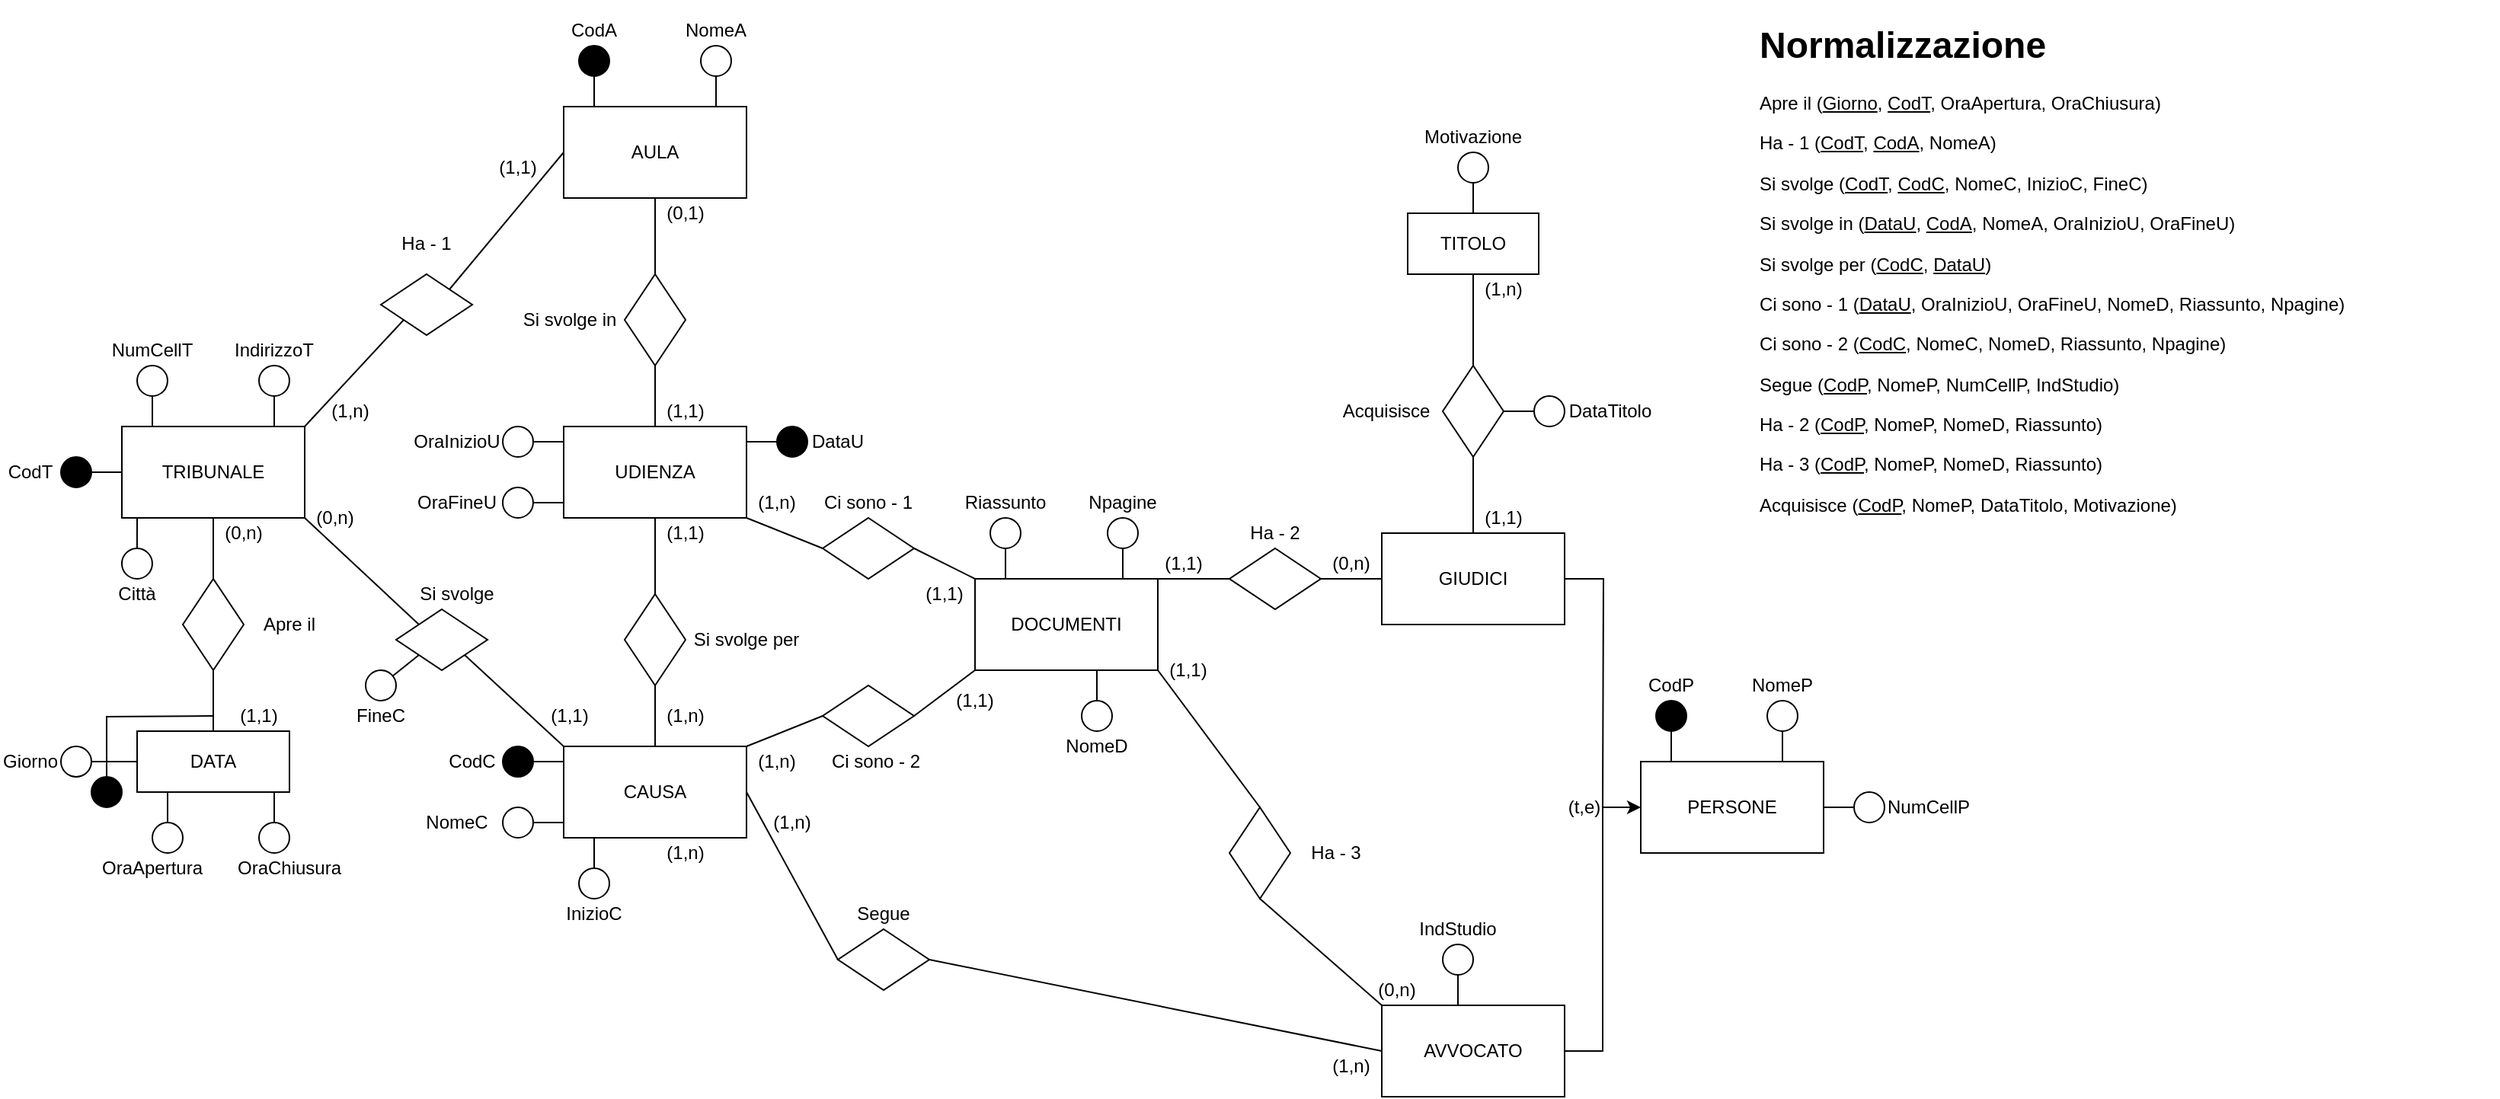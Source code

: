 <mxfile version="14.6.9" type="device"><diagram id="Ndu9zsTPz_7aurRBfCIU" name="Page-1"><mxGraphModel dx="1185" dy="635" grid="1" gridSize="10" guides="1" tooltips="1" connect="1" arrows="1" fold="1" page="1" pageScale="1" pageWidth="827" pageHeight="1169" math="0" shadow="0"><root><mxCell id="0"/><mxCell id="1" parent="0"/><mxCell id="e5RUTlTBGADZeoMWvT_n-63" style="edgeStyle=none;rounded=0;orthogonalLoop=1;jettySize=auto;html=1;exitX=1;exitY=1;exitDx=0;exitDy=0;entryX=0;entryY=0;entryDx=0;entryDy=0;endArrow=none;endFill=0;startArrow=none;" edge="1" parent="1" source="e5RUTlTBGADZeoMWvT_n-64" target="_wvKnm0I2dnZQ-e_PtIy-4"><mxGeometry relative="1" as="geometry"/></mxCell><mxCell id="_wvKnm0I2dnZQ-e_PtIy-1" value="TRIBUNALE" style="rounded=0;whiteSpace=wrap;html=1;" parent="1" vertex="1"><mxGeometry x="80" y="300" width="120" height="60" as="geometry"/></mxCell><mxCell id="_wvKnm0I2dnZQ-e_PtIy-2" value="AULA" style="rounded=0;whiteSpace=wrap;html=1;" parent="1" vertex="1"><mxGeometry x="370" y="90" width="120" height="60" as="geometry"/></mxCell><mxCell id="_wvKnm0I2dnZQ-e_PtIy-16" style="edgeStyle=orthogonalEdgeStyle;rounded=0;orthogonalLoop=1;jettySize=auto;html=1;entryX=1;entryY=0.5;entryDx=0;entryDy=0;endArrow=none;endFill=0;" parent="1" source="_wvKnm0I2dnZQ-e_PtIy-3" target="_wvKnm0I2dnZQ-e_PtIy-13" edge="1"><mxGeometry relative="1" as="geometry"/></mxCell><mxCell id="_wvKnm0I2dnZQ-e_PtIy-17" style="rounded=0;orthogonalLoop=1;jettySize=auto;html=1;exitX=0;exitY=0.5;exitDx=0;exitDy=0;entryX=1;entryY=0;entryDx=0;entryDy=0;endArrow=none;endFill=0;" parent="1" source="_wvKnm0I2dnZQ-e_PtIy-2" target="_wvKnm0I2dnZQ-e_PtIy-11" edge="1"><mxGeometry relative="1" as="geometry"/></mxCell><mxCell id="_wvKnm0I2dnZQ-e_PtIy-3" value="UDIENZA" style="rounded=0;whiteSpace=wrap;html=1;" parent="1" vertex="1"><mxGeometry x="370" y="300" width="120" height="60" as="geometry"/></mxCell><mxCell id="e5RUTlTBGADZeoMWvT_n-14" style="edgeStyle=none;rounded=0;orthogonalLoop=1;jettySize=auto;html=1;exitX=1;exitY=0;exitDx=0;exitDy=0;entryX=1;entryY=0.5;entryDx=0;entryDy=0;endArrow=none;endFill=0;" edge="1" parent="1" source="_wvKnm0I2dnZQ-e_PtIy-4" target="e5RUTlTBGADZeoMWvT_n-4"><mxGeometry relative="1" as="geometry"/></mxCell><mxCell id="_wvKnm0I2dnZQ-e_PtIy-4" value="CAUSA" style="rounded=0;whiteSpace=wrap;html=1;" parent="1" vertex="1"><mxGeometry x="370" y="510" width="120" height="60" as="geometry"/></mxCell><mxCell id="e5RUTlTBGADZeoMWvT_n-113" style="edgeStyle=none;rounded=0;orthogonalLoop=1;jettySize=auto;html=1;exitX=0;exitY=0.5;exitDx=0;exitDy=0;entryX=1;entryY=1;entryDx=0;entryDy=0;endArrow=none;endFill=0;startArrow=none;" edge="1" parent="1" source="e5RUTlTBGADZeoMWvT_n-114" target="_wvKnm0I2dnZQ-e_PtIy-3"><mxGeometry relative="1" as="geometry"/></mxCell><mxCell id="_wvKnm0I2dnZQ-e_PtIy-5" value="DOCUMENTI" style="rounded=0;whiteSpace=wrap;html=1;" parent="1" vertex="1"><mxGeometry x="640" y="400" width="120" height="60" as="geometry"/></mxCell><mxCell id="e5RUTlTBGADZeoMWvT_n-24" style="edgeStyle=orthogonalEdgeStyle;rounded=0;orthogonalLoop=1;jettySize=auto;html=1;exitX=1;exitY=0.5;exitDx=0;exitDy=0;endArrow=none;endFill=0;" edge="1" parent="1" source="_wvKnm0I2dnZQ-e_PtIy-7"><mxGeometry relative="1" as="geometry"><mxPoint x="1052" y="550" as="targetPoint"/><mxPoint x="1029" y="390" as="sourcePoint"/></mxGeometry></mxCell><mxCell id="_wvKnm0I2dnZQ-e_PtIy-7" value="&lt;span&gt;GIUDICI&lt;/span&gt;" style="rounded=0;whiteSpace=wrap;html=1;" parent="1" vertex="1"><mxGeometry x="907" y="370" width="120" height="60" as="geometry"/></mxCell><mxCell id="e5RUTlTBGADZeoMWvT_n-18" style="edgeStyle=none;rounded=0;orthogonalLoop=1;jettySize=auto;html=1;exitX=0;exitY=0;exitDx=0;exitDy=0;entryX=1;entryY=0.5;entryDx=0;entryDy=0;endArrow=none;endFill=0;" edge="1" parent="1" source="_wvKnm0I2dnZQ-e_PtIy-8" target="e5RUTlTBGADZeoMWvT_n-6"><mxGeometry relative="1" as="geometry"/></mxCell><mxCell id="e5RUTlTBGADZeoMWvT_n-21" style="edgeStyle=none;rounded=0;orthogonalLoop=1;jettySize=auto;html=1;exitX=0.5;exitY=0;exitDx=0;exitDy=0;entryX=1;entryY=0.5;entryDx=0;entryDy=0;endArrow=none;endFill=0;" edge="1" parent="1" source="_wvKnm0I2dnZQ-e_PtIy-7" target="e5RUTlTBGADZeoMWvT_n-7"><mxGeometry relative="1" as="geometry"/></mxCell><mxCell id="e5RUTlTBGADZeoMWvT_n-23" style="edgeStyle=orthogonalEdgeStyle;rounded=0;orthogonalLoop=1;jettySize=auto;html=1;endArrow=classic;endFill=1;entryX=0;entryY=0.5;entryDx=0;entryDy=0;" edge="1" parent="1" source="_wvKnm0I2dnZQ-e_PtIy-8" target="_wvKnm0I2dnZQ-e_PtIy-9"><mxGeometry relative="1" as="geometry"><mxPoint x="1047" y="550" as="targetPoint"/></mxGeometry></mxCell><mxCell id="_wvKnm0I2dnZQ-e_PtIy-8" value="AVVOCATO" style="rounded=0;whiteSpace=wrap;html=1;" parent="1" vertex="1"><mxGeometry x="907" y="680" width="120" height="60" as="geometry"/></mxCell><mxCell id="_wvKnm0I2dnZQ-e_PtIy-9" value="PERSONE" style="rounded=0;whiteSpace=wrap;html=1;" parent="1" vertex="1"><mxGeometry x="1077" y="520" width="120" height="60" as="geometry"/></mxCell><mxCell id="_wvKnm0I2dnZQ-e_PtIy-10" value="TITOLO" style="rounded=0;whiteSpace=wrap;html=1;" parent="1" vertex="1"><mxGeometry x="924" y="160" width="86" height="40" as="geometry"/></mxCell><mxCell id="_wvKnm0I2dnZQ-e_PtIy-18" style="rounded=0;orthogonalLoop=1;jettySize=auto;html=1;exitX=0;exitY=1;exitDx=0;exitDy=0;entryX=1;entryY=0;entryDx=0;entryDy=0;endArrow=none;endFill=0;" parent="1" source="_wvKnm0I2dnZQ-e_PtIy-11" target="_wvKnm0I2dnZQ-e_PtIy-1" edge="1"><mxGeometry relative="1" as="geometry"/></mxCell><mxCell id="_wvKnm0I2dnZQ-e_PtIy-11" value="" style="rhombus;whiteSpace=wrap;html=1;" parent="1" vertex="1"><mxGeometry x="250" y="200" width="60" height="40" as="geometry"/></mxCell><mxCell id="_wvKnm0I2dnZQ-e_PtIy-15" style="edgeStyle=orthogonalEdgeStyle;rounded=0;orthogonalLoop=1;jettySize=auto;html=1;exitX=0;exitY=0.5;exitDx=0;exitDy=0;entryX=0.5;entryY=1;entryDx=0;entryDy=0;endArrow=none;endFill=0;" parent="1" source="_wvKnm0I2dnZQ-e_PtIy-13" target="_wvKnm0I2dnZQ-e_PtIy-2" edge="1"><mxGeometry relative="1" as="geometry"/></mxCell><mxCell id="_wvKnm0I2dnZQ-e_PtIy-13" value="" style="rhombus;whiteSpace=wrap;html=1;direction=south;" parent="1" vertex="1"><mxGeometry x="410" y="200" width="40" height="60" as="geometry"/></mxCell><mxCell id="_wvKnm0I2dnZQ-e_PtIy-20" style="edgeStyle=orthogonalEdgeStyle;rounded=0;orthogonalLoop=1;jettySize=auto;html=1;entryX=0.5;entryY=1;entryDx=0;entryDy=0;endArrow=none;endFill=0;" parent="1" source="_wvKnm0I2dnZQ-e_PtIy-19" target="_wvKnm0I2dnZQ-e_PtIy-3" edge="1"><mxGeometry relative="1" as="geometry"/></mxCell><mxCell id="_wvKnm0I2dnZQ-e_PtIy-21" style="edgeStyle=orthogonalEdgeStyle;rounded=0;orthogonalLoop=1;jettySize=auto;html=1;exitX=1;exitY=0.5;exitDx=0;exitDy=0;entryX=0.5;entryY=0;entryDx=0;entryDy=0;endArrow=none;endFill=0;" parent="1" source="_wvKnm0I2dnZQ-e_PtIy-19" target="_wvKnm0I2dnZQ-e_PtIy-4" edge="1"><mxGeometry relative="1" as="geometry"/></mxCell><mxCell id="_wvKnm0I2dnZQ-e_PtIy-19" value="" style="rhombus;whiteSpace=wrap;html=1;direction=south;" parent="1" vertex="1"><mxGeometry x="410" y="410" width="40" height="60" as="geometry"/></mxCell><mxCell id="e5RUTlTBGADZeoMWvT_n-2" style="rounded=0;orthogonalLoop=1;jettySize=auto;html=1;entryX=0;entryY=0.5;entryDx=0;entryDy=0;endArrow=none;endFill=0;exitX=1;exitY=0.5;exitDx=0;exitDy=0;" edge="1" parent="1" source="e5RUTlTBGADZeoMWvT_n-1" target="_wvKnm0I2dnZQ-e_PtIy-8"><mxGeometry relative="1" as="geometry"/></mxCell><mxCell id="e5RUTlTBGADZeoMWvT_n-3" style="rounded=0;orthogonalLoop=1;jettySize=auto;html=1;exitX=0;exitY=0.5;exitDx=0;exitDy=0;entryX=1;entryY=0.5;entryDx=0;entryDy=0;endArrow=none;endFill=0;" edge="1" parent="1" source="e5RUTlTBGADZeoMWvT_n-1" target="_wvKnm0I2dnZQ-e_PtIy-4"><mxGeometry relative="1" as="geometry"/></mxCell><mxCell id="e5RUTlTBGADZeoMWvT_n-1" value="" style="rhombus;whiteSpace=wrap;html=1;" vertex="1" parent="1"><mxGeometry x="550" y="630" width="60" height="40" as="geometry"/></mxCell><mxCell id="e5RUTlTBGADZeoMWvT_n-15" style="edgeStyle=none;rounded=0;orthogonalLoop=1;jettySize=auto;html=1;exitX=0;exitY=0.5;exitDx=0;exitDy=0;entryX=0;entryY=1;entryDx=0;entryDy=0;endArrow=none;endFill=0;" edge="1" parent="1" source="e5RUTlTBGADZeoMWvT_n-4" target="_wvKnm0I2dnZQ-e_PtIy-5"><mxGeometry relative="1" as="geometry"/></mxCell><mxCell id="e5RUTlTBGADZeoMWvT_n-4" value="" style="rhombus;whiteSpace=wrap;html=1;direction=west;" vertex="1" parent="1"><mxGeometry x="540" y="470" width="60" height="40" as="geometry"/></mxCell><mxCell id="e5RUTlTBGADZeoMWvT_n-16" style="edgeStyle=none;rounded=0;orthogonalLoop=1;jettySize=auto;html=1;exitX=0;exitY=0.5;exitDx=0;exitDy=0;entryX=1;entryY=0;entryDx=0;entryDy=0;endArrow=none;endFill=0;" edge="1" parent="1" source="e5RUTlTBGADZeoMWvT_n-5" target="_wvKnm0I2dnZQ-e_PtIy-5"><mxGeometry relative="1" as="geometry"/></mxCell><mxCell id="e5RUTlTBGADZeoMWvT_n-17" style="edgeStyle=none;rounded=0;orthogonalLoop=1;jettySize=auto;html=1;exitX=1;exitY=0.5;exitDx=0;exitDy=0;entryX=0;entryY=0.5;entryDx=0;entryDy=0;endArrow=none;endFill=0;" edge="1" parent="1" source="e5RUTlTBGADZeoMWvT_n-5" target="_wvKnm0I2dnZQ-e_PtIy-7"><mxGeometry relative="1" as="geometry"/></mxCell><mxCell id="e5RUTlTBGADZeoMWvT_n-5" value="" style="rhombus;whiteSpace=wrap;html=1;" vertex="1" parent="1"><mxGeometry x="807" y="380" width="60" height="40" as="geometry"/></mxCell><mxCell id="e5RUTlTBGADZeoMWvT_n-19" style="edgeStyle=none;rounded=0;orthogonalLoop=1;jettySize=auto;html=1;exitX=0;exitY=0.5;exitDx=0;exitDy=0;entryX=1;entryY=1;entryDx=0;entryDy=0;endArrow=none;endFill=0;" edge="1" parent="1" source="e5RUTlTBGADZeoMWvT_n-6" target="_wvKnm0I2dnZQ-e_PtIy-5"><mxGeometry relative="1" as="geometry"/></mxCell><mxCell id="e5RUTlTBGADZeoMWvT_n-6" value="" style="rhombus;whiteSpace=wrap;html=1;direction=south;" vertex="1" parent="1"><mxGeometry x="807" y="550" width="40" height="60" as="geometry"/></mxCell><mxCell id="e5RUTlTBGADZeoMWvT_n-22" style="edgeStyle=none;rounded=0;orthogonalLoop=1;jettySize=auto;html=1;entryX=0.5;entryY=1;entryDx=0;entryDy=0;endArrow=none;endFill=0;exitX=0;exitY=0.5;exitDx=0;exitDy=0;" edge="1" parent="1" source="e5RUTlTBGADZeoMWvT_n-7" target="_wvKnm0I2dnZQ-e_PtIy-10"><mxGeometry relative="1" as="geometry"/></mxCell><mxCell id="e5RUTlTBGADZeoMWvT_n-7" value="" style="rhombus;whiteSpace=wrap;html=1;direction=south;" vertex="1" parent="1"><mxGeometry x="947" y="260" width="40" height="60" as="geometry"/></mxCell><mxCell id="e5RUTlTBGADZeoMWvT_n-10" value="DATA" style="rounded=0;whiteSpace=wrap;html=1;" vertex="1" parent="1"><mxGeometry x="90" y="500" width="100" height="40" as="geometry"/></mxCell><mxCell id="e5RUTlTBGADZeoMWvT_n-12" style="edgeStyle=none;rounded=0;orthogonalLoop=1;jettySize=auto;html=1;exitX=0;exitY=0.5;exitDx=0;exitDy=0;entryX=0.5;entryY=1;entryDx=0;entryDy=0;endArrow=none;endFill=0;" edge="1" parent="1" source="e5RUTlTBGADZeoMWvT_n-11" target="_wvKnm0I2dnZQ-e_PtIy-1"><mxGeometry relative="1" as="geometry"/></mxCell><mxCell id="e5RUTlTBGADZeoMWvT_n-13" style="edgeStyle=none;rounded=0;orthogonalLoop=1;jettySize=auto;html=1;exitX=1;exitY=0.5;exitDx=0;exitDy=0;entryX=0.5;entryY=0;entryDx=0;entryDy=0;endArrow=none;endFill=0;" edge="1" parent="1" source="e5RUTlTBGADZeoMWvT_n-11" target="e5RUTlTBGADZeoMWvT_n-10"><mxGeometry relative="1" as="geometry"/></mxCell><mxCell id="e5RUTlTBGADZeoMWvT_n-11" value="" style="rhombus;whiteSpace=wrap;html=1;direction=south;" vertex="1" parent="1"><mxGeometry x="120" y="400" width="40" height="60" as="geometry"/></mxCell><mxCell id="e5RUTlTBGADZeoMWvT_n-34" style="edgeStyle=orthogonalEdgeStyle;rounded=0;orthogonalLoop=1;jettySize=auto;html=1;endArrow=none;endFill=0;" edge="1" source="e5RUTlTBGADZeoMWvT_n-35" parent="1"><mxGeometry relative="1" as="geometry"><mxPoint x="89.97" y="520" as="targetPoint"/></mxGeometry></mxCell><mxCell id="e5RUTlTBGADZeoMWvT_n-35" value="" style="ellipse;whiteSpace=wrap;html=1;aspect=fixed;" vertex="1" parent="1"><mxGeometry x="40.0" y="510" width="20" height="20" as="geometry"/></mxCell><mxCell id="e5RUTlTBGADZeoMWvT_n-36" value="Giorno" style="text;html=1;strokeColor=none;fillColor=none;align=center;verticalAlign=middle;whiteSpace=wrap;rounded=0;" vertex="1" parent="1"><mxGeometry x="2.665e-14" y="510" width="40" height="20" as="geometry"/></mxCell><mxCell id="e5RUTlTBGADZeoMWvT_n-37" value="OraApertura" style="text;html=1;strokeColor=none;fillColor=none;align=center;verticalAlign=middle;whiteSpace=wrap;rounded=0;" vertex="1" parent="1"><mxGeometry x="80" y="580" width="40" height="20" as="geometry"/></mxCell><mxCell id="e5RUTlTBGADZeoMWvT_n-38" style="edgeStyle=orthogonalEdgeStyle;rounded=0;orthogonalLoop=1;jettySize=auto;html=1;startArrow=none;startFill=0;endArrow=none;endFill=0;" edge="1" source="e5RUTlTBGADZeoMWvT_n-39" parent="1"><mxGeometry relative="1" as="geometry"><mxPoint x="110" y="540" as="targetPoint"/></mxGeometry></mxCell><mxCell id="e5RUTlTBGADZeoMWvT_n-39" value="" style="ellipse;whiteSpace=wrap;html=1;aspect=fixed;fillColor=#FFFFFF;" vertex="1" parent="1"><mxGeometry x="100" y="560" width="20" height="20" as="geometry"/></mxCell><mxCell id="e5RUTlTBGADZeoMWvT_n-40" value="OraChiusura" style="text;html=1;strokeColor=none;fillColor=none;align=center;verticalAlign=middle;whiteSpace=wrap;rounded=0;" vertex="1" parent="1"><mxGeometry x="170" y="580" width="40" height="20" as="geometry"/></mxCell><mxCell id="e5RUTlTBGADZeoMWvT_n-41" style="edgeStyle=orthogonalEdgeStyle;rounded=0;orthogonalLoop=1;jettySize=auto;html=1;startArrow=none;startFill=0;endArrow=none;endFill=0;" edge="1" source="e5RUTlTBGADZeoMWvT_n-42" parent="1"><mxGeometry relative="1" as="geometry"><mxPoint x="180" y="540" as="targetPoint"/></mxGeometry></mxCell><mxCell id="e5RUTlTBGADZeoMWvT_n-42" value="" style="ellipse;whiteSpace=wrap;html=1;aspect=fixed;fillColor=#FFFFFF;" vertex="1" parent="1"><mxGeometry x="170" y="560" width="20" height="20" as="geometry"/></mxCell><mxCell id="e5RUTlTBGADZeoMWvT_n-43" value="(1,1)" style="text;html=1;strokeColor=none;fillColor=none;align=center;verticalAlign=middle;whiteSpace=wrap;rounded=0;" vertex="1" parent="1"><mxGeometry x="150" y="480" width="40" height="20" as="geometry"/></mxCell><mxCell id="e5RUTlTBGADZeoMWvT_n-44" value="Apre il" style="text;html=1;strokeColor=none;fillColor=none;align=center;verticalAlign=middle;whiteSpace=wrap;rounded=0;" vertex="1" parent="1"><mxGeometry x="170" y="420" width="40" height="20" as="geometry"/></mxCell><mxCell id="e5RUTlTBGADZeoMWvT_n-45" value="(0,n)" style="text;html=1;strokeColor=none;fillColor=none;align=center;verticalAlign=middle;whiteSpace=wrap;rounded=0;" vertex="1" parent="1"><mxGeometry x="140" y="360" width="40" height="20" as="geometry"/></mxCell><mxCell id="e5RUTlTBGADZeoMWvT_n-46" value="Città" style="text;html=1;strokeColor=none;fillColor=none;align=center;verticalAlign=middle;whiteSpace=wrap;rounded=0;" vertex="1" parent="1"><mxGeometry x="69.97" y="400" width="40" height="20" as="geometry"/></mxCell><mxCell id="e5RUTlTBGADZeoMWvT_n-47" style="edgeStyle=orthogonalEdgeStyle;rounded=0;orthogonalLoop=1;jettySize=auto;html=1;startArrow=none;startFill=0;endArrow=none;endFill=0;" edge="1" source="e5RUTlTBGADZeoMWvT_n-48" parent="1"><mxGeometry relative="1" as="geometry"><mxPoint x="89.97" y="360" as="targetPoint"/></mxGeometry></mxCell><mxCell id="e5RUTlTBGADZeoMWvT_n-48" value="" style="ellipse;whiteSpace=wrap;html=1;aspect=fixed;fillColor=#FFFFFF;" vertex="1" parent="1"><mxGeometry x="79.97" y="380" width="20" height="20" as="geometry"/></mxCell><mxCell id="e5RUTlTBGADZeoMWvT_n-49" style="edgeStyle=orthogonalEdgeStyle;rounded=0;orthogonalLoop=1;jettySize=auto;html=1;endArrow=none;endFill=0;" edge="1" source="e5RUTlTBGADZeoMWvT_n-50" parent="1"><mxGeometry relative="1" as="geometry"><mxPoint x="80" y="330" as="targetPoint"/></mxGeometry></mxCell><mxCell id="e5RUTlTBGADZeoMWvT_n-50" value="" style="ellipse;whiteSpace=wrap;html=1;aspect=fixed;fillColor=#000000;" vertex="1" parent="1"><mxGeometry x="40" y="320" width="20" height="20" as="geometry"/></mxCell><mxCell id="e5RUTlTBGADZeoMWvT_n-51" value="CodT" style="text;html=1;strokeColor=none;fillColor=none;align=center;verticalAlign=middle;whiteSpace=wrap;rounded=0;" vertex="1" parent="1"><mxGeometry y="320" width="40" height="20" as="geometry"/></mxCell><mxCell id="e5RUTlTBGADZeoMWvT_n-52" style="edgeStyle=orthogonalEdgeStyle;rounded=0;orthogonalLoop=1;jettySize=auto;html=1;exitX=0.25;exitY=0;exitDx=0;exitDy=0;endArrow=none;endFill=0;" edge="1" parent="1"><mxGeometry relative="1" as="geometry"><mxPoint x="100" y="280" as="targetPoint"/><mxPoint x="100" y="300" as="sourcePoint"/></mxGeometry></mxCell><mxCell id="e5RUTlTBGADZeoMWvT_n-53" value="NumCellT" style="text;html=1;strokeColor=none;fillColor=none;align=center;verticalAlign=middle;whiteSpace=wrap;rounded=0;" vertex="1" parent="1"><mxGeometry x="80" y="240" width="40" height="20" as="geometry"/></mxCell><mxCell id="e5RUTlTBGADZeoMWvT_n-54" value="" style="ellipse;whiteSpace=wrap;html=1;aspect=fixed;" vertex="1" parent="1"><mxGeometry x="90" y="260" width="20" height="20" as="geometry"/></mxCell><mxCell id="e5RUTlTBGADZeoMWvT_n-55" style="edgeStyle=orthogonalEdgeStyle;rounded=0;orthogonalLoop=1;jettySize=auto;html=1;exitX=0.25;exitY=0;exitDx=0;exitDy=0;endArrow=none;endFill=0;" edge="1" parent="1"><mxGeometry relative="1" as="geometry"><mxPoint x="180" y="280" as="targetPoint"/><mxPoint x="180" y="300" as="sourcePoint"/></mxGeometry></mxCell><mxCell id="e5RUTlTBGADZeoMWvT_n-56" value="IndirizzoT" style="text;html=1;strokeColor=none;fillColor=none;align=center;verticalAlign=middle;whiteSpace=wrap;rounded=0;" vertex="1" parent="1"><mxGeometry x="160" y="240" width="40" height="20" as="geometry"/></mxCell><mxCell id="e5RUTlTBGADZeoMWvT_n-57" value="" style="ellipse;whiteSpace=wrap;html=1;aspect=fixed;" vertex="1" parent="1"><mxGeometry x="170" y="260" width="20" height="20" as="geometry"/></mxCell><mxCell id="e5RUTlTBGADZeoMWvT_n-61" value="(1,n)" style="text;html=1;strokeColor=none;fillColor=none;align=center;verticalAlign=middle;whiteSpace=wrap;rounded=0;" vertex="1" parent="1"><mxGeometry x="210" y="280" width="40" height="20" as="geometry"/></mxCell><mxCell id="e5RUTlTBGADZeoMWvT_n-62" value="(1,1)" style="text;html=1;strokeColor=none;fillColor=none;align=center;verticalAlign=middle;whiteSpace=wrap;rounded=0;" vertex="1" parent="1"><mxGeometry x="320" y="120" width="40" height="20" as="geometry"/></mxCell><mxCell id="e5RUTlTBGADZeoMWvT_n-75" style="edgeStyle=none;rounded=0;orthogonalLoop=1;jettySize=auto;html=1;exitX=0;exitY=1;exitDx=0;exitDy=0;endArrow=none;endFill=0;" edge="1" parent="1" source="e5RUTlTBGADZeoMWvT_n-64" target="e5RUTlTBGADZeoMWvT_n-76"><mxGeometry relative="1" as="geometry"><mxPoint x="250" y="470" as="targetPoint"/></mxGeometry></mxCell><mxCell id="e5RUTlTBGADZeoMWvT_n-64" value="" style="rhombus;whiteSpace=wrap;html=1;fillColor=#FFFFFF;" vertex="1" parent="1"><mxGeometry x="260" y="420" width="60" height="40" as="geometry"/></mxCell><mxCell id="e5RUTlTBGADZeoMWvT_n-65" value="" style="edgeStyle=none;rounded=0;orthogonalLoop=1;jettySize=auto;html=1;exitX=1;exitY=1;exitDx=0;exitDy=0;entryX=0;entryY=0;entryDx=0;entryDy=0;endArrow=none;endFill=0;" edge="1" parent="1" source="_wvKnm0I2dnZQ-e_PtIy-1" target="e5RUTlTBGADZeoMWvT_n-64"><mxGeometry relative="1" as="geometry"><mxPoint x="200" y="360" as="sourcePoint"/><mxPoint x="370" y="510" as="targetPoint"/></mxGeometry></mxCell><mxCell id="e5RUTlTBGADZeoMWvT_n-66" value="Ha - 1" style="text;html=1;strokeColor=none;fillColor=none;align=center;verticalAlign=middle;whiteSpace=wrap;rounded=0;" vertex="1" parent="1"><mxGeometry x="260" y="170" width="40" height="20" as="geometry"/></mxCell><mxCell id="e5RUTlTBGADZeoMWvT_n-67" style="edgeStyle=orthogonalEdgeStyle;rounded=0;orthogonalLoop=1;jettySize=auto;html=1;exitX=0.25;exitY=0;exitDx=0;exitDy=0;endArrow=none;endFill=0;" edge="1" parent="1"><mxGeometry relative="1" as="geometry"><mxPoint x="390" y="70" as="targetPoint"/><mxPoint x="390" y="90" as="sourcePoint"/></mxGeometry></mxCell><mxCell id="e5RUTlTBGADZeoMWvT_n-68" value="CodA" style="text;html=1;strokeColor=none;fillColor=none;align=center;verticalAlign=middle;whiteSpace=wrap;rounded=0;" vertex="1" parent="1"><mxGeometry x="370" y="30" width="40" height="20" as="geometry"/></mxCell><mxCell id="e5RUTlTBGADZeoMWvT_n-69" value="" style="ellipse;whiteSpace=wrap;html=1;aspect=fixed;fillColor=#000000;" vertex="1" parent="1"><mxGeometry x="380" y="50" width="20" height="20" as="geometry"/></mxCell><mxCell id="e5RUTlTBGADZeoMWvT_n-70" style="edgeStyle=orthogonalEdgeStyle;rounded=0;orthogonalLoop=1;jettySize=auto;html=1;exitX=0.25;exitY=0;exitDx=0;exitDy=0;endArrow=none;endFill=0;" edge="1" parent="1"><mxGeometry relative="1" as="geometry"><mxPoint x="470" y="70" as="targetPoint"/><mxPoint x="470" y="90" as="sourcePoint"/></mxGeometry></mxCell><mxCell id="e5RUTlTBGADZeoMWvT_n-71" value="NomeA" style="text;html=1;strokeColor=none;fillColor=none;align=center;verticalAlign=middle;whiteSpace=wrap;rounded=0;" vertex="1" parent="1"><mxGeometry x="450" y="30" width="40" height="20" as="geometry"/></mxCell><mxCell id="e5RUTlTBGADZeoMWvT_n-72" value="" style="ellipse;whiteSpace=wrap;html=1;aspect=fixed;" vertex="1" parent="1"><mxGeometry x="460" y="50" width="20" height="20" as="geometry"/></mxCell><mxCell id="e5RUTlTBGADZeoMWvT_n-73" value="Si svolge in" style="text;html=1;strokeColor=none;fillColor=none;align=center;verticalAlign=middle;whiteSpace=wrap;rounded=0;" vertex="1" parent="1"><mxGeometry x="334" y="220" width="80" height="20" as="geometry"/></mxCell><mxCell id="e5RUTlTBGADZeoMWvT_n-74" value="Si svolge" style="text;html=1;strokeColor=none;fillColor=none;align=center;verticalAlign=middle;whiteSpace=wrap;rounded=0;" vertex="1" parent="1"><mxGeometry x="260" y="400" width="80" height="20" as="geometry"/></mxCell><mxCell id="e5RUTlTBGADZeoMWvT_n-76" value="" style="ellipse;whiteSpace=wrap;html=1;aspect=fixed;fillColor=#ffffff;" vertex="1" parent="1"><mxGeometry x="240" y="460" width="20" height="20" as="geometry"/></mxCell><mxCell id="e5RUTlTBGADZeoMWvT_n-77" value="FineC" style="text;html=1;strokeColor=none;fillColor=none;align=center;verticalAlign=middle;whiteSpace=wrap;rounded=0;" vertex="1" parent="1"><mxGeometry x="230" y="480" width="40" height="20" as="geometry"/></mxCell><mxCell id="e5RUTlTBGADZeoMWvT_n-87" value="(0,1)" style="text;html=1;strokeColor=none;fillColor=none;align=center;verticalAlign=middle;whiteSpace=wrap;rounded=0;" vertex="1" parent="1"><mxGeometry x="430" y="150" width="40" height="20" as="geometry"/></mxCell><mxCell id="e5RUTlTBGADZeoMWvT_n-88" value="(1,1)" style="text;html=1;strokeColor=none;fillColor=none;align=center;verticalAlign=middle;whiteSpace=wrap;rounded=0;" vertex="1" parent="1"><mxGeometry x="430" y="280" width="40" height="20" as="geometry"/></mxCell><mxCell id="e5RUTlTBGADZeoMWvT_n-90" value="Si svolge per" style="text;html=1;strokeColor=none;fillColor=none;align=center;verticalAlign=middle;whiteSpace=wrap;rounded=0;" vertex="1" parent="1"><mxGeometry x="430" y="430" width="120" height="20" as="geometry"/></mxCell><mxCell id="e5RUTlTBGADZeoMWvT_n-91" value="(1,1)" style="text;html=1;strokeColor=none;fillColor=none;align=center;verticalAlign=middle;whiteSpace=wrap;rounded=0;" vertex="1" parent="1"><mxGeometry x="430" y="360" width="40" height="20" as="geometry"/></mxCell><mxCell id="e5RUTlTBGADZeoMWvT_n-92" value="(1,n)" style="text;html=1;strokeColor=none;fillColor=none;align=center;verticalAlign=middle;whiteSpace=wrap;rounded=0;" vertex="1" parent="1"><mxGeometry x="430" y="480" width="40" height="20" as="geometry"/></mxCell><mxCell id="e5RUTlTBGADZeoMWvT_n-93" value="(0,n)" style="text;html=1;strokeColor=none;fillColor=none;align=center;verticalAlign=middle;whiteSpace=wrap;rounded=0;" vertex="1" parent="1"><mxGeometry x="200" y="350" width="40" height="20" as="geometry"/></mxCell><mxCell id="e5RUTlTBGADZeoMWvT_n-94" value="(1,1)" style="text;html=1;strokeColor=none;fillColor=none;align=center;verticalAlign=middle;whiteSpace=wrap;rounded=0;" vertex="1" parent="1"><mxGeometry x="354" y="480" width="40" height="20" as="geometry"/></mxCell><mxCell id="e5RUTlTBGADZeoMWvT_n-95" value="(1,n)" style="text;html=1;strokeColor=none;fillColor=none;align=center;verticalAlign=middle;whiteSpace=wrap;rounded=0;" vertex="1" parent="1"><mxGeometry x="500" y="550" width="40" height="20" as="geometry"/></mxCell><mxCell id="e5RUTlTBGADZeoMWvT_n-96" value="Segue" style="text;html=1;strokeColor=none;fillColor=none;align=center;verticalAlign=middle;whiteSpace=wrap;rounded=0;" vertex="1" parent="1"><mxGeometry x="560" y="610" width="40" height="20" as="geometry"/></mxCell><mxCell id="e5RUTlTBGADZeoMWvT_n-97" value="(1,n)" style="text;html=1;strokeColor=none;fillColor=none;align=center;verticalAlign=middle;whiteSpace=wrap;rounded=0;" vertex="1" parent="1"><mxGeometry x="867" y="710" width="40" height="20" as="geometry"/></mxCell><mxCell id="e5RUTlTBGADZeoMWvT_n-98" style="edgeStyle=orthogonalEdgeStyle;rounded=0;orthogonalLoop=1;jettySize=auto;html=1;endArrow=none;endFill=0;" edge="1" source="e5RUTlTBGADZeoMWvT_n-99" parent="1"><mxGeometry relative="1" as="geometry"><mxPoint x="370" y="520" as="targetPoint"/></mxGeometry></mxCell><mxCell id="e5RUTlTBGADZeoMWvT_n-99" value="" style="ellipse;whiteSpace=wrap;html=1;aspect=fixed;fillColor=#000000;" vertex="1" parent="1"><mxGeometry x="330" y="510" width="20" height="20" as="geometry"/></mxCell><mxCell id="e5RUTlTBGADZeoMWvT_n-100" value="CodC" style="text;html=1;strokeColor=none;fillColor=none;align=center;verticalAlign=middle;whiteSpace=wrap;rounded=0;" vertex="1" parent="1"><mxGeometry x="290" y="510" width="40" height="20" as="geometry"/></mxCell><mxCell id="e5RUTlTBGADZeoMWvT_n-101" style="edgeStyle=orthogonalEdgeStyle;rounded=0;orthogonalLoop=1;jettySize=auto;html=1;endArrow=none;endFill=0;" edge="1" source="e5RUTlTBGADZeoMWvT_n-102" parent="1"><mxGeometry relative="1" as="geometry"><mxPoint x="370" y="560" as="targetPoint"/></mxGeometry></mxCell><mxCell id="e5RUTlTBGADZeoMWvT_n-102" value="" style="ellipse;whiteSpace=wrap;html=1;aspect=fixed;fillColor=#ffffff;" vertex="1" parent="1"><mxGeometry x="330" y="550" width="20" height="20" as="geometry"/></mxCell><mxCell id="e5RUTlTBGADZeoMWvT_n-103" value="NomeC" style="text;html=1;strokeColor=none;fillColor=none;align=center;verticalAlign=middle;whiteSpace=wrap;rounded=0;" vertex="1" parent="1"><mxGeometry x="280" y="550" width="40" height="20" as="geometry"/></mxCell><mxCell id="e5RUTlTBGADZeoMWvT_n-104" value="InizioC" style="text;html=1;strokeColor=none;fillColor=none;align=center;verticalAlign=middle;whiteSpace=wrap;rounded=0;" vertex="1" parent="1"><mxGeometry x="370" y="610" width="40" height="20" as="geometry"/></mxCell><mxCell id="e5RUTlTBGADZeoMWvT_n-105" style="edgeStyle=orthogonalEdgeStyle;rounded=0;orthogonalLoop=1;jettySize=auto;html=1;startArrow=none;startFill=0;endArrow=none;endFill=0;" edge="1" source="e5RUTlTBGADZeoMWvT_n-106" parent="1"><mxGeometry relative="1" as="geometry"><mxPoint x="390" y="570" as="targetPoint"/></mxGeometry></mxCell><mxCell id="e5RUTlTBGADZeoMWvT_n-106" value="" style="ellipse;whiteSpace=wrap;html=1;aspect=fixed;fillColor=#FFFFFF;" vertex="1" parent="1"><mxGeometry x="380" y="590" width="20" height="20" as="geometry"/></mxCell><mxCell id="e5RUTlTBGADZeoMWvT_n-107" value="(1,n)" style="text;html=1;strokeColor=none;fillColor=none;align=center;verticalAlign=middle;whiteSpace=wrap;rounded=0;" vertex="1" parent="1"><mxGeometry x="430" y="570" width="40" height="20" as="geometry"/></mxCell><mxCell id="e5RUTlTBGADZeoMWvT_n-110" value="(1,n)" style="text;html=1;strokeColor=none;fillColor=none;align=center;verticalAlign=middle;whiteSpace=wrap;rounded=0;" vertex="1" parent="1"><mxGeometry x="490" y="510" width="40" height="20" as="geometry"/></mxCell><mxCell id="e5RUTlTBGADZeoMWvT_n-112" value="(1,1)" style="text;html=1;strokeColor=none;fillColor=none;align=center;verticalAlign=middle;whiteSpace=wrap;rounded=0;" vertex="1" parent="1"><mxGeometry x="620" y="470" width="40" height="20" as="geometry"/></mxCell><mxCell id="e5RUTlTBGADZeoMWvT_n-114" value="" style="rhombus;whiteSpace=wrap;html=1;" vertex="1" parent="1"><mxGeometry x="540" y="360" width="60" height="40" as="geometry"/></mxCell><mxCell id="e5RUTlTBGADZeoMWvT_n-115" value="" style="edgeStyle=none;rounded=0;orthogonalLoop=1;jettySize=auto;html=1;exitX=0;exitY=0;exitDx=0;exitDy=0;entryX=1;entryY=0.5;entryDx=0;entryDy=0;endArrow=none;endFill=0;" edge="1" parent="1" source="_wvKnm0I2dnZQ-e_PtIy-5" target="e5RUTlTBGADZeoMWvT_n-114"><mxGeometry relative="1" as="geometry"><mxPoint x="640" y="400" as="sourcePoint"/><mxPoint x="490" y="360" as="targetPoint"/></mxGeometry></mxCell><mxCell id="e5RUTlTBGADZeoMWvT_n-116" style="edgeStyle=orthogonalEdgeStyle;rounded=0;orthogonalLoop=1;jettySize=auto;html=1;exitX=0.25;exitY=0;exitDx=0;exitDy=0;endArrow=none;endFill=0;" edge="1" parent="1"><mxGeometry relative="1" as="geometry"><mxPoint x="660" y="380" as="targetPoint"/><mxPoint x="660" y="400" as="sourcePoint"/></mxGeometry></mxCell><mxCell id="e5RUTlTBGADZeoMWvT_n-117" value="Riassunto" style="text;html=1;strokeColor=none;fillColor=none;align=center;verticalAlign=middle;whiteSpace=wrap;rounded=0;" vertex="1" parent="1"><mxGeometry x="640" y="340" width="40" height="20" as="geometry"/></mxCell><mxCell id="e5RUTlTBGADZeoMWvT_n-118" value="" style="ellipse;whiteSpace=wrap;html=1;aspect=fixed;fillColor=#ffffff;" vertex="1" parent="1"><mxGeometry x="650" y="360" width="20" height="20" as="geometry"/></mxCell><mxCell id="e5RUTlTBGADZeoMWvT_n-119" value="NomeD" style="text;html=1;strokeColor=none;fillColor=none;align=center;verticalAlign=middle;whiteSpace=wrap;rounded=0;" vertex="1" parent="1"><mxGeometry x="700" y="500" width="40" height="20" as="geometry"/></mxCell><mxCell id="e5RUTlTBGADZeoMWvT_n-120" style="edgeStyle=orthogonalEdgeStyle;rounded=0;orthogonalLoop=1;jettySize=auto;html=1;startArrow=none;startFill=0;endArrow=none;endFill=0;" edge="1" source="e5RUTlTBGADZeoMWvT_n-121" parent="1"><mxGeometry relative="1" as="geometry"><mxPoint x="720" y="460" as="targetPoint"/></mxGeometry></mxCell><mxCell id="e5RUTlTBGADZeoMWvT_n-121" value="" style="ellipse;whiteSpace=wrap;html=1;aspect=fixed;fillColor=#FFFFFF;" vertex="1" parent="1"><mxGeometry x="710" y="480" width="20" height="20" as="geometry"/></mxCell><mxCell id="e5RUTlTBGADZeoMWvT_n-122" style="edgeStyle=orthogonalEdgeStyle;rounded=0;orthogonalLoop=1;jettySize=auto;html=1;exitX=0.25;exitY=0;exitDx=0;exitDy=0;endArrow=none;endFill=0;" edge="1" parent="1"><mxGeometry relative="1" as="geometry"><mxPoint x="737" y="380" as="targetPoint"/><mxPoint x="737" y="400" as="sourcePoint"/></mxGeometry></mxCell><mxCell id="e5RUTlTBGADZeoMWvT_n-123" value="Npagine" style="text;html=1;strokeColor=none;fillColor=none;align=center;verticalAlign=middle;whiteSpace=wrap;rounded=0;" vertex="1" parent="1"><mxGeometry x="717" y="340" width="40" height="20" as="geometry"/></mxCell><mxCell id="e5RUTlTBGADZeoMWvT_n-124" value="" style="ellipse;whiteSpace=wrap;html=1;aspect=fixed;fillColor=#ffffff;" vertex="1" parent="1"><mxGeometry x="727" y="360" width="20" height="20" as="geometry"/></mxCell><mxCell id="e5RUTlTBGADZeoMWvT_n-125" value="Ci sono - 2" style="text;html=1;strokeColor=none;fillColor=none;align=center;verticalAlign=middle;whiteSpace=wrap;rounded=0;" vertex="1" parent="1"><mxGeometry x="540" y="510" width="70" height="20" as="geometry"/></mxCell><mxCell id="e5RUTlTBGADZeoMWvT_n-126" value="Ha - 3" style="text;html=1;strokeColor=none;fillColor=none;align=center;verticalAlign=middle;whiteSpace=wrap;rounded=0;" vertex="1" parent="1"><mxGeometry x="857" y="570" width="40" height="20" as="geometry"/></mxCell><mxCell id="e5RUTlTBGADZeoMWvT_n-127" value="Ha - 2" style="text;html=1;strokeColor=none;fillColor=none;align=center;verticalAlign=middle;whiteSpace=wrap;rounded=0;" vertex="1" parent="1"><mxGeometry x="817" y="360" width="40" height="20" as="geometry"/></mxCell><mxCell id="e5RUTlTBGADZeoMWvT_n-129" value="Ci sono - 1" style="text;html=1;strokeColor=none;fillColor=none;align=center;verticalAlign=middle;whiteSpace=wrap;rounded=0;" vertex="1" parent="1"><mxGeometry x="535" y="340" width="70" height="20" as="geometry"/></mxCell><mxCell id="e5RUTlTBGADZeoMWvT_n-130" value="(1,n)" style="text;html=1;strokeColor=none;fillColor=none;align=center;verticalAlign=middle;whiteSpace=wrap;rounded=0;" vertex="1" parent="1"><mxGeometry x="490" y="340" width="40" height="20" as="geometry"/></mxCell><mxCell id="e5RUTlTBGADZeoMWvT_n-131" value="(1,1)" style="text;html=1;strokeColor=none;fillColor=none;align=center;verticalAlign=middle;whiteSpace=wrap;rounded=0;" vertex="1" parent="1"><mxGeometry x="600" y="400" width="40" height="20" as="geometry"/></mxCell><mxCell id="e5RUTlTBGADZeoMWvT_n-132" value="(0,n)" style="text;html=1;strokeColor=none;fillColor=none;align=center;verticalAlign=middle;whiteSpace=wrap;rounded=0;" vertex="1" parent="1"><mxGeometry x="897" y="660" width="40" height="20" as="geometry"/></mxCell><mxCell id="e5RUTlTBGADZeoMWvT_n-133" value="(0,n)" style="text;html=1;strokeColor=none;fillColor=none;align=center;verticalAlign=middle;whiteSpace=wrap;rounded=0;" vertex="1" parent="1"><mxGeometry x="867" y="380" width="40" height="20" as="geometry"/></mxCell><mxCell id="e5RUTlTBGADZeoMWvT_n-134" value="(1,1)" style="text;html=1;strokeColor=none;fillColor=none;align=center;verticalAlign=middle;whiteSpace=wrap;rounded=0;" vertex="1" parent="1"><mxGeometry x="760" y="450" width="40" height="20" as="geometry"/></mxCell><mxCell id="e5RUTlTBGADZeoMWvT_n-135" value="(1,1)" style="text;html=1;strokeColor=none;fillColor=none;align=center;verticalAlign=middle;whiteSpace=wrap;rounded=0;" vertex="1" parent="1"><mxGeometry x="757" y="380" width="40" height="20" as="geometry"/></mxCell><mxCell id="e5RUTlTBGADZeoMWvT_n-136" style="edgeStyle=orthogonalEdgeStyle;rounded=0;orthogonalLoop=1;jettySize=auto;html=1;exitX=0.25;exitY=0;exitDx=0;exitDy=0;endArrow=none;endFill=0;" edge="1" parent="1"><mxGeometry relative="1" as="geometry"><mxPoint x="957" y="660" as="targetPoint"/><mxPoint x="957" y="680" as="sourcePoint"/></mxGeometry></mxCell><mxCell id="e5RUTlTBGADZeoMWvT_n-137" value="IndStudio" style="text;html=1;strokeColor=none;fillColor=none;align=center;verticalAlign=middle;whiteSpace=wrap;rounded=0;" vertex="1" parent="1"><mxGeometry x="937" y="620" width="40" height="20" as="geometry"/></mxCell><mxCell id="e5RUTlTBGADZeoMWvT_n-138" value="" style="ellipse;whiteSpace=wrap;html=1;aspect=fixed;fillColor=#ffffff;" vertex="1" parent="1"><mxGeometry x="947" y="640" width="20" height="20" as="geometry"/></mxCell><mxCell id="e5RUTlTBGADZeoMWvT_n-139" style="edgeStyle=orthogonalEdgeStyle;rounded=0;orthogonalLoop=1;jettySize=auto;html=1;exitX=0.25;exitY=0;exitDx=0;exitDy=0;endArrow=none;endFill=0;" edge="1" parent="1"><mxGeometry relative="1" as="geometry"><mxPoint x="1097" y="500" as="targetPoint"/><mxPoint x="1097" y="520" as="sourcePoint"/></mxGeometry></mxCell><mxCell id="e5RUTlTBGADZeoMWvT_n-140" value="CodP" style="text;html=1;strokeColor=none;fillColor=none;align=center;verticalAlign=middle;whiteSpace=wrap;rounded=0;" vertex="1" parent="1"><mxGeometry x="1077" y="460" width="40" height="20" as="geometry"/></mxCell><mxCell id="e5RUTlTBGADZeoMWvT_n-141" value="" style="ellipse;whiteSpace=wrap;html=1;aspect=fixed;fillColor=#000000;" vertex="1" parent="1"><mxGeometry x="1087" y="480" width="20" height="20" as="geometry"/></mxCell><mxCell id="e5RUTlTBGADZeoMWvT_n-142" style="edgeStyle=orthogonalEdgeStyle;rounded=0;orthogonalLoop=1;jettySize=auto;html=1;exitX=0.25;exitY=0;exitDx=0;exitDy=0;endArrow=none;endFill=0;" edge="1" parent="1"><mxGeometry relative="1" as="geometry"><mxPoint x="1170" y="500" as="targetPoint"/><mxPoint x="1170" y="520" as="sourcePoint"/></mxGeometry></mxCell><mxCell id="e5RUTlTBGADZeoMWvT_n-143" value="NomeP" style="text;html=1;strokeColor=none;fillColor=none;align=center;verticalAlign=middle;whiteSpace=wrap;rounded=0;" vertex="1" parent="1"><mxGeometry x="1150" y="460" width="40" height="20" as="geometry"/></mxCell><mxCell id="e5RUTlTBGADZeoMWvT_n-144" value="" style="ellipse;whiteSpace=wrap;html=1;aspect=fixed;fillColor=#ffffff;" vertex="1" parent="1"><mxGeometry x="1160" y="480" width="20" height="20" as="geometry"/></mxCell><mxCell id="e5RUTlTBGADZeoMWvT_n-145" style="edgeStyle=orthogonalEdgeStyle;rounded=0;orthogonalLoop=1;jettySize=auto;html=1;endArrow=none;endFill=0;" edge="1" source="e5RUTlTBGADZeoMWvT_n-146" parent="1"><mxGeometry relative="1" as="geometry"><mxPoint x="1197" y="550" as="targetPoint"/></mxGeometry></mxCell><mxCell id="e5RUTlTBGADZeoMWvT_n-146" value="" style="ellipse;whiteSpace=wrap;html=1;aspect=fixed;fillColor=#ffffff;" vertex="1" parent="1"><mxGeometry x="1217" y="540" width="20" height="20" as="geometry"/></mxCell><mxCell id="e5RUTlTBGADZeoMWvT_n-147" value="NumCellP" style="text;html=1;strokeColor=none;fillColor=none;align=center;verticalAlign=middle;whiteSpace=wrap;rounded=0;" vertex="1" parent="1"><mxGeometry x="1246" y="540" width="40" height="20" as="geometry"/></mxCell><mxCell id="e5RUTlTBGADZeoMWvT_n-148" value="(1,1)" style="text;html=1;strokeColor=none;fillColor=none;align=center;verticalAlign=middle;whiteSpace=wrap;rounded=0;" vertex="1" parent="1"><mxGeometry x="967" y="350" width="40" height="20" as="geometry"/></mxCell><mxCell id="e5RUTlTBGADZeoMWvT_n-149" value="(1,n)" style="text;html=1;strokeColor=none;fillColor=none;align=center;verticalAlign=middle;whiteSpace=wrap;rounded=0;" vertex="1" parent="1"><mxGeometry x="967" y="200" width="40" height="20" as="geometry"/></mxCell><mxCell id="e5RUTlTBGADZeoMWvT_n-150" style="edgeStyle=orthogonalEdgeStyle;rounded=0;orthogonalLoop=1;jettySize=auto;html=1;endArrow=none;endFill=0;" edge="1" source="e5RUTlTBGADZeoMWvT_n-151" parent="1"><mxGeometry relative="1" as="geometry"><mxPoint x="987" y="290" as="targetPoint"/></mxGeometry></mxCell><mxCell id="e5RUTlTBGADZeoMWvT_n-151" value="" style="ellipse;whiteSpace=wrap;html=1;aspect=fixed;fillColor=#FFFFFF;" vertex="1" parent="1"><mxGeometry x="1007" y="280" width="20" height="20" as="geometry"/></mxCell><mxCell id="e5RUTlTBGADZeoMWvT_n-152" value="DataTitolo" style="text;html=1;strokeColor=none;fillColor=none;align=center;verticalAlign=middle;whiteSpace=wrap;rounded=0;" vertex="1" parent="1"><mxGeometry x="1037" y="280" width="40" height="20" as="geometry"/></mxCell><mxCell id="e5RUTlTBGADZeoMWvT_n-153" value="Acquisisce" style="text;html=1;strokeColor=none;fillColor=none;align=center;verticalAlign=middle;whiteSpace=wrap;rounded=0;" vertex="1" parent="1"><mxGeometry x="890" y="280" width="40" height="20" as="geometry"/></mxCell><mxCell id="e5RUTlTBGADZeoMWvT_n-154" style="edgeStyle=orthogonalEdgeStyle;rounded=0;orthogonalLoop=1;jettySize=auto;html=1;exitX=0.25;exitY=0;exitDx=0;exitDy=0;endArrow=none;endFill=0;" edge="1" parent="1"><mxGeometry relative="1" as="geometry"><mxPoint x="967" y="140" as="targetPoint"/><mxPoint x="967" y="160" as="sourcePoint"/></mxGeometry></mxCell><mxCell id="e5RUTlTBGADZeoMWvT_n-155" value="Motivazione" style="text;html=1;strokeColor=none;fillColor=none;align=center;verticalAlign=middle;whiteSpace=wrap;rounded=0;" vertex="1" parent="1"><mxGeometry x="947" y="100" width="40" height="20" as="geometry"/></mxCell><mxCell id="e5RUTlTBGADZeoMWvT_n-156" value="" style="ellipse;whiteSpace=wrap;html=1;aspect=fixed;fillColor=#FFFFFF;" vertex="1" parent="1"><mxGeometry x="957" y="120" width="20" height="20" as="geometry"/></mxCell><mxCell id="e5RUTlTBGADZeoMWvT_n-157" value="(t,e)" style="text;html=1;strokeColor=none;fillColor=none;align=center;verticalAlign=middle;whiteSpace=wrap;rounded=0;" vertex="1" parent="1"><mxGeometry x="1020" y="540" width="40" height="20" as="geometry"/></mxCell><mxCell id="e5RUTlTBGADZeoMWvT_n-158" value="&lt;h1&gt;Normalizzazione&lt;/h1&gt;&lt;p&gt;Apre il (&lt;u&gt;Giorno&lt;/u&gt;, &lt;u&gt;CodT&lt;/u&gt;, OraApertura, OraChiusura)&lt;/p&gt;&lt;p&gt;Ha - 1 (&lt;u&gt;CodT&lt;/u&gt;, &lt;u&gt;CodA&lt;/u&gt;, NomeA)&lt;/p&gt;&lt;p&gt;Si svolge (&lt;u&gt;CodT&lt;/u&gt;, &lt;u&gt;CodC&lt;/u&gt;, NomeC, InizioC, FineC)&lt;/p&gt;&lt;p&gt;Si svolge in (&lt;u&gt;DataU&lt;/u&gt;, &lt;u&gt;CodA&lt;/u&gt;, NomeA, OraInizioU, OraFineU)&lt;/p&gt;&lt;p&gt;Si svolge per (&lt;u&gt;CodC&lt;/u&gt;, &lt;u&gt;DataU&lt;/u&gt;)&lt;/p&gt;&lt;p&gt;Ci sono - 1 (&lt;u&gt;DataU&lt;/u&gt;, OraInizioU, OraFineU, NomeD, Riassunto, Npagine)&lt;/p&gt;&lt;p&gt;Ci sono - 2 (&lt;u&gt;CodC&lt;/u&gt;, NomeC, NomeD, Riassunto, Npagine)&lt;/p&gt;&lt;p&gt;Segue (&lt;u&gt;CodP&lt;/u&gt;, NomeP, NumCellP, IndStudio)&lt;/p&gt;&lt;div&gt;&lt;span&gt;Ha - 2 (&lt;/span&gt;&lt;u&gt;CodP&lt;/u&gt;&lt;span&gt;, NomeP, NomeD, Riassunto)&lt;/span&gt;&lt;/div&gt;&lt;p&gt;Ha - 3 (&lt;u&gt;CodP&lt;/u&gt;,&amp;nbsp;NomeP, NomeD, Riassunto)&lt;/p&gt;&lt;p&gt;Acquisisce (&lt;u&gt;CodP&lt;/u&gt;, NomeP, DataTitolo, Motivazione)&lt;/p&gt;" style="text;html=1;strokeColor=none;fillColor=none;spacing=5;spacingTop=-20;whiteSpace=wrap;overflow=hidden;rounded=0;" vertex="1" parent="1"><mxGeometry x="1150" y="30" width="490" height="370" as="geometry"/></mxCell><mxCell id="e5RUTlTBGADZeoMWvT_n-160" style="edgeStyle=orthogonalEdgeStyle;rounded=0;orthogonalLoop=1;jettySize=auto;html=1;startArrow=none;startFill=0;endArrow=none;endFill=0;" edge="1" parent="1" target="e5RUTlTBGADZeoMWvT_n-161"><mxGeometry relative="1" as="geometry"><mxPoint x="140" y="490" as="sourcePoint"/></mxGeometry></mxCell><mxCell id="e5RUTlTBGADZeoMWvT_n-161" value="" style="ellipse;whiteSpace=wrap;html=1;aspect=fixed;fillColor=#000000;" vertex="1" parent="1"><mxGeometry x="60" y="530" width="20" height="20" as="geometry"/></mxCell><mxCell id="e5RUTlTBGADZeoMWvT_n-165" style="edgeStyle=orthogonalEdgeStyle;rounded=0;orthogonalLoop=1;jettySize=auto;html=1;endArrow=none;endFill=0;" edge="1" source="e5RUTlTBGADZeoMWvT_n-166" parent="1"><mxGeometry relative="1" as="geometry"><mxPoint x="490" y="310" as="targetPoint"/></mxGeometry></mxCell><mxCell id="e5RUTlTBGADZeoMWvT_n-166" value="" style="ellipse;whiteSpace=wrap;html=1;aspect=fixed;fillColor=#000000;" vertex="1" parent="1"><mxGeometry x="510" y="300" width="20" height="20" as="geometry"/></mxCell><mxCell id="e5RUTlTBGADZeoMWvT_n-167" value="DataU" style="text;html=1;strokeColor=none;fillColor=none;align=center;verticalAlign=middle;whiteSpace=wrap;rounded=0;" vertex="1" parent="1"><mxGeometry x="530" y="300" width="40" height="20" as="geometry"/></mxCell><mxCell id="e5RUTlTBGADZeoMWvT_n-171" style="edgeStyle=orthogonalEdgeStyle;rounded=0;orthogonalLoop=1;jettySize=auto;html=1;endArrow=none;endFill=0;" edge="1" source="e5RUTlTBGADZeoMWvT_n-172" parent="1"><mxGeometry relative="1" as="geometry"><mxPoint x="370" y="310" as="targetPoint"/></mxGeometry></mxCell><mxCell id="e5RUTlTBGADZeoMWvT_n-172" value="" style="ellipse;whiteSpace=wrap;html=1;aspect=fixed;" vertex="1" parent="1"><mxGeometry x="330" y="300" width="20" height="20" as="geometry"/></mxCell><mxCell id="e5RUTlTBGADZeoMWvT_n-173" value="OraInizioU" style="text;html=1;strokeColor=none;fillColor=none;align=center;verticalAlign=middle;whiteSpace=wrap;rounded=0;" vertex="1" parent="1"><mxGeometry x="280" y="300" width="40" height="20" as="geometry"/></mxCell><mxCell id="e5RUTlTBGADZeoMWvT_n-174" value="" style="ellipse;whiteSpace=wrap;html=1;aspect=fixed;" vertex="1" parent="1"><mxGeometry x="329.97" y="340" width="20" height="20" as="geometry"/></mxCell><mxCell id="e5RUTlTBGADZeoMWvT_n-175" style="edgeStyle=orthogonalEdgeStyle;rounded=0;orthogonalLoop=1;jettySize=auto;html=1;endArrow=none;endFill=0;" edge="1" source="e5RUTlTBGADZeoMWvT_n-174" parent="1"><mxGeometry relative="1" as="geometry"><mxPoint x="369.97" y="350.0" as="targetPoint"/></mxGeometry></mxCell><mxCell id="e5RUTlTBGADZeoMWvT_n-176" value="OraFineU" style="text;html=1;strokeColor=none;fillColor=none;align=center;verticalAlign=middle;whiteSpace=wrap;rounded=0;" vertex="1" parent="1"><mxGeometry x="279.97" y="340" width="40" height="20" as="geometry"/></mxCell></root></mxGraphModel></diagram></mxfile>
